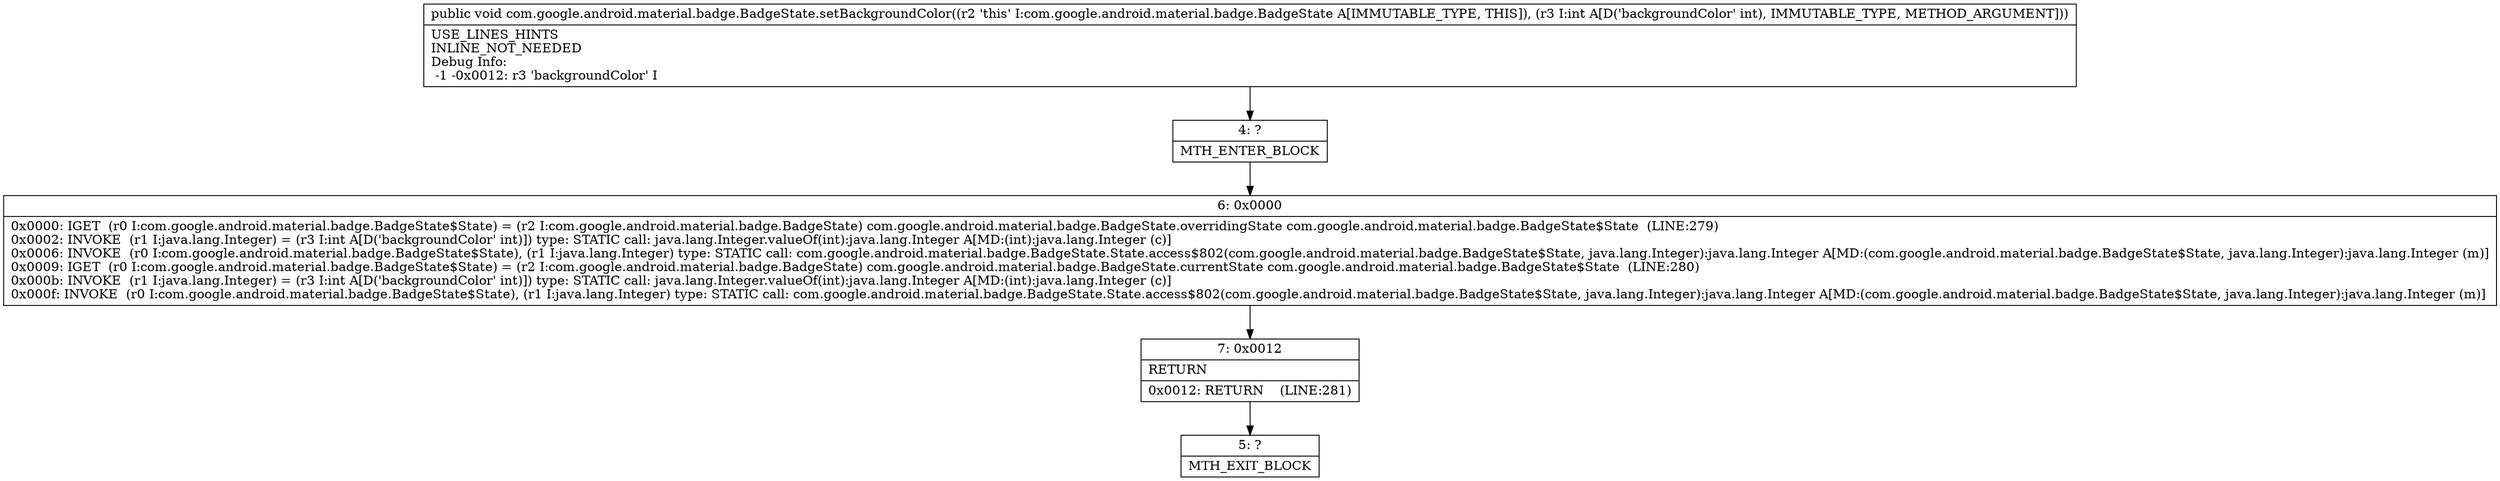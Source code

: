 digraph "CFG forcom.google.android.material.badge.BadgeState.setBackgroundColor(I)V" {
Node_4 [shape=record,label="{4\:\ ?|MTH_ENTER_BLOCK\l}"];
Node_6 [shape=record,label="{6\:\ 0x0000|0x0000: IGET  (r0 I:com.google.android.material.badge.BadgeState$State) = (r2 I:com.google.android.material.badge.BadgeState) com.google.android.material.badge.BadgeState.overridingState com.google.android.material.badge.BadgeState$State  (LINE:279)\l0x0002: INVOKE  (r1 I:java.lang.Integer) = (r3 I:int A[D('backgroundColor' int)]) type: STATIC call: java.lang.Integer.valueOf(int):java.lang.Integer A[MD:(int):java.lang.Integer (c)]\l0x0006: INVOKE  (r0 I:com.google.android.material.badge.BadgeState$State), (r1 I:java.lang.Integer) type: STATIC call: com.google.android.material.badge.BadgeState.State.access$802(com.google.android.material.badge.BadgeState$State, java.lang.Integer):java.lang.Integer A[MD:(com.google.android.material.badge.BadgeState$State, java.lang.Integer):java.lang.Integer (m)]\l0x0009: IGET  (r0 I:com.google.android.material.badge.BadgeState$State) = (r2 I:com.google.android.material.badge.BadgeState) com.google.android.material.badge.BadgeState.currentState com.google.android.material.badge.BadgeState$State  (LINE:280)\l0x000b: INVOKE  (r1 I:java.lang.Integer) = (r3 I:int A[D('backgroundColor' int)]) type: STATIC call: java.lang.Integer.valueOf(int):java.lang.Integer A[MD:(int):java.lang.Integer (c)]\l0x000f: INVOKE  (r0 I:com.google.android.material.badge.BadgeState$State), (r1 I:java.lang.Integer) type: STATIC call: com.google.android.material.badge.BadgeState.State.access$802(com.google.android.material.badge.BadgeState$State, java.lang.Integer):java.lang.Integer A[MD:(com.google.android.material.badge.BadgeState$State, java.lang.Integer):java.lang.Integer (m)]\l}"];
Node_7 [shape=record,label="{7\:\ 0x0012|RETURN\l|0x0012: RETURN    (LINE:281)\l}"];
Node_5 [shape=record,label="{5\:\ ?|MTH_EXIT_BLOCK\l}"];
MethodNode[shape=record,label="{public void com.google.android.material.badge.BadgeState.setBackgroundColor((r2 'this' I:com.google.android.material.badge.BadgeState A[IMMUTABLE_TYPE, THIS]), (r3 I:int A[D('backgroundColor' int), IMMUTABLE_TYPE, METHOD_ARGUMENT]))  | USE_LINES_HINTS\lINLINE_NOT_NEEDED\lDebug Info:\l  \-1 \-0x0012: r3 'backgroundColor' I\l}"];
MethodNode -> Node_4;Node_4 -> Node_6;
Node_6 -> Node_7;
Node_7 -> Node_5;
}

